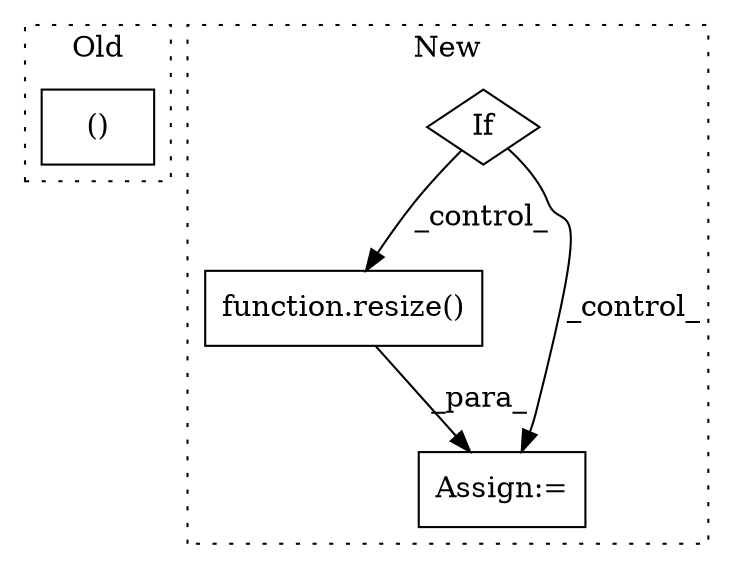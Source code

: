 digraph G {
subgraph cluster0 {
1 [label="()" a="54" s="1825" l="5" shape="box"];
label = "Old";
style="dotted";
}
subgraph cluster1 {
2 [label="function.resize()" a="75" s="2467,2506" l="7,42" shape="box"];
3 [label="If" a="96" s="2157" l="3" shape="diamond"];
4 [label="Assign:=" a="68" s="2565" l="3" shape="box"];
label = "New";
style="dotted";
}
2 -> 4 [label="_para_"];
3 -> 4 [label="_control_"];
3 -> 2 [label="_control_"];
}